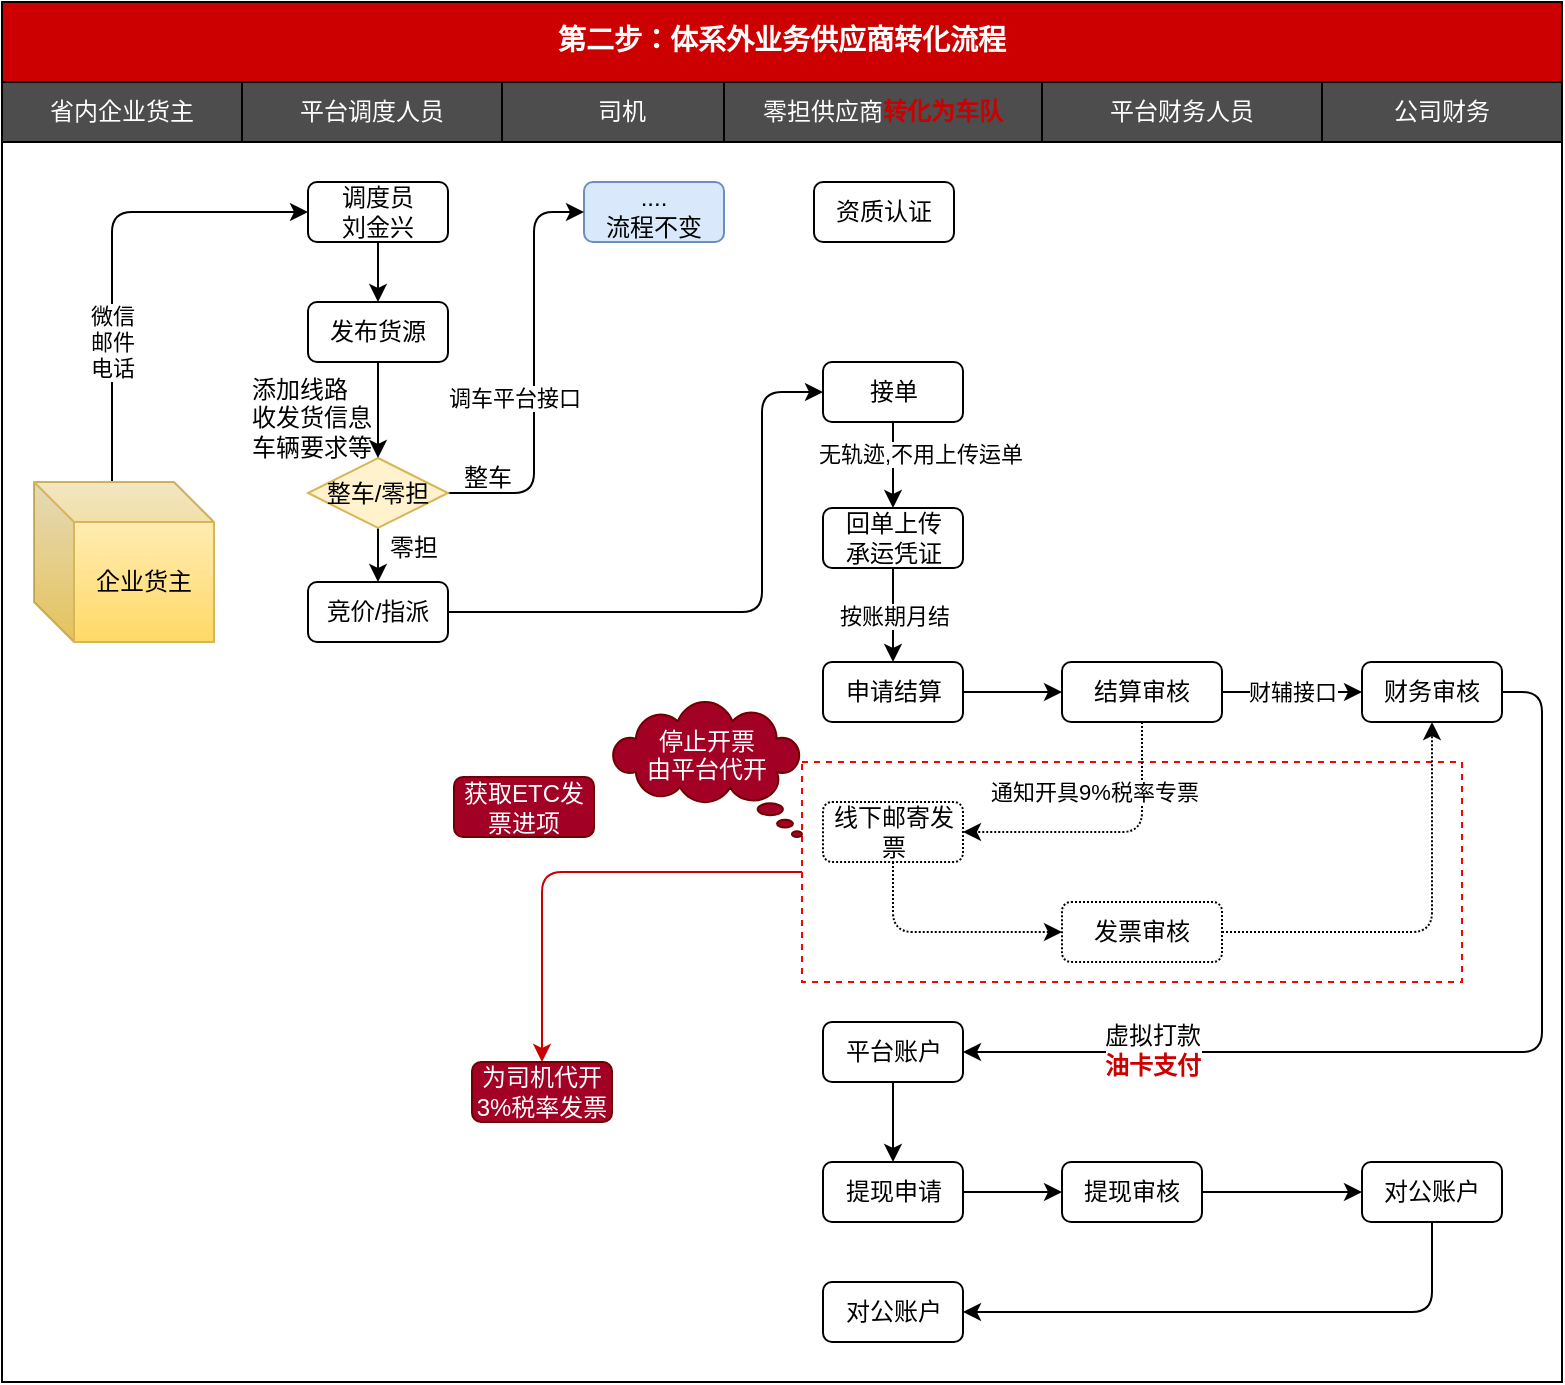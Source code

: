 <mxfile version="12.4.8" type="github">
  <diagram id="8TvubltDARuL_yRG-VaN" name="第 1 页">
    <mxGraphModel dx="854" dy="478" grid="1" gridSize="10" guides="1" tooltips="1" connect="1" arrows="1" fold="1" page="1" pageScale="1" pageWidth="827" pageHeight="1169" math="0" shadow="0">
      <root>
        <mxCell id="0"/>
        <mxCell id="1" parent="0"/>
        <mxCell id="LgR1iDOE375VADutgjRK-57" value="" style="rounded=0;whiteSpace=wrap;html=1;strokeColor=#000000;fillColor=none;" vertex="1" parent="1">
          <mxGeometry x="40" y="120" width="780" height="620" as="geometry"/>
        </mxCell>
        <mxCell id="LgR1iDOE375VADutgjRK-56" style="edgeStyle=orthogonalEdgeStyle;rounded=1;orthogonalLoop=1;jettySize=auto;html=1;strokeColor=#CC0000;" edge="1" parent="1" source="LgR1iDOE375VADutgjRK-50" target="LgR1iDOE375VADutgjRK-55">
          <mxGeometry relative="1" as="geometry"/>
        </mxCell>
        <mxCell id="LgR1iDOE375VADutgjRK-50" value="" style="rounded=0;whiteSpace=wrap;html=1;dashed=1;strokeColor=#FF0000;" vertex="1" parent="1">
          <mxGeometry x="440" y="430" width="330" height="110" as="geometry"/>
        </mxCell>
        <mxCell id="LgR1iDOE375VADutgjRK-1" value="平台调度人员" style="rounded=0;whiteSpace=wrap;html=1;fillColor=#4D4D4D;fontColor=#FFFFFF;" vertex="1" parent="1">
          <mxGeometry x="160" y="90" width="130" height="30" as="geometry"/>
        </mxCell>
        <mxCell id="LgR1iDOE375VADutgjRK-2" value="&lt;span style=&quot;white-space: normal&quot;&gt;司机&lt;/span&gt;" style="rounded=0;whiteSpace=wrap;html=1;fillColor=#4D4D4D;fontColor=#FFFFFF;" vertex="1" parent="1">
          <mxGeometry x="290" y="90" width="120" height="30" as="geometry"/>
        </mxCell>
        <mxCell id="LgR1iDOE375VADutgjRK-3" value="第二步：体系外业务供应商转化流程" style="rounded=0;whiteSpace=wrap;html=1;fillColor=#CC0000;fontColor=#FFFFFF;fontSize=14;fontStyle=1;fontFamily=Courier New;" vertex="1" parent="1">
          <mxGeometry x="40" y="50" width="780" height="40" as="geometry"/>
        </mxCell>
        <mxCell id="LgR1iDOE375VADutgjRK-4" value="微信&lt;br&gt;邮件&lt;br&gt;电话" style="edgeStyle=orthogonalEdgeStyle;rounded=1;jumpStyle=arc;orthogonalLoop=1;jettySize=auto;html=1;entryX=0;entryY=0.5;entryDx=0;entryDy=0;startArrow=none;startFill=0;endArrow=classic;endFill=1;" edge="1" parent="1" source="LgR1iDOE375VADutgjRK-37" target="LgR1iDOE375VADutgjRK-7">
          <mxGeometry x="-0.399" relative="1" as="geometry">
            <mxPoint x="95" y="210" as="sourcePoint"/>
            <Array as="points">
              <mxPoint x="95" y="155"/>
            </Array>
            <mxPoint as="offset"/>
          </mxGeometry>
        </mxCell>
        <mxCell id="LgR1iDOE375VADutgjRK-5" value="省内企业货主" style="rounded=0;whiteSpace=wrap;html=1;fillColor=#4D4D4D;fontColor=#FFFFFF;" vertex="1" parent="1">
          <mxGeometry x="40" y="90" width="120" height="30" as="geometry"/>
        </mxCell>
        <mxCell id="LgR1iDOE375VADutgjRK-6" style="edgeStyle=orthogonalEdgeStyle;rounded=0;orthogonalLoop=1;jettySize=auto;html=1;entryX=0.5;entryY=0;entryDx=0;entryDy=0;" edge="1" parent="1" source="LgR1iDOE375VADutgjRK-7" target="LgR1iDOE375VADutgjRK-22">
          <mxGeometry relative="1" as="geometry"/>
        </mxCell>
        <mxCell id="LgR1iDOE375VADutgjRK-7" value="调度员&lt;br&gt;刘金兴" style="rounded=1;whiteSpace=wrap;html=1;" vertex="1" parent="1">
          <mxGeometry x="193" y="140" width="70" height="30" as="geometry"/>
        </mxCell>
        <mxCell id="LgR1iDOE375VADutgjRK-8" value="零担供应商&lt;b&gt;&lt;font color=&quot;#cc0000&quot;&gt;转化为车队&lt;/font&gt;&lt;/b&gt;" style="rounded=0;whiteSpace=wrap;html=1;fillColor=#4D4D4D;fontColor=#FFFFFF;" vertex="1" parent="1">
          <mxGeometry x="401" y="90" width="159" height="30" as="geometry"/>
        </mxCell>
        <mxCell id="LgR1iDOE375VADutgjRK-9" value="按账期月结" style="edgeStyle=orthogonalEdgeStyle;rounded=1;comic=0;jumpStyle=gap;jumpSize=6;orthogonalLoop=1;jettySize=auto;html=1;shadow=0;exitX=0.5;exitY=1;exitDx=0;exitDy=0;" edge="1" parent="1" source="LgR1iDOE375VADutgjRK-25" target="LgR1iDOE375VADutgjRK-12">
          <mxGeometry relative="1" as="geometry">
            <mxPoint x="761" y="340" as="sourcePoint"/>
          </mxGeometry>
        </mxCell>
        <mxCell id="LgR1iDOE375VADutgjRK-10" value="通知开具9%税率专票" style="edgeStyle=orthogonalEdgeStyle;rounded=1;jumpStyle=arc;orthogonalLoop=1;jettySize=auto;html=1;exitX=0.5;exitY=1;exitDx=0;exitDy=0;entryX=1;entryY=0.5;entryDx=0;entryDy=0;dashed=1;dashPattern=1 1;" edge="1" parent="1" source="LgR1iDOE375VADutgjRK-14" target="LgR1iDOE375VADutgjRK-33">
          <mxGeometry x="0.098" y="-20" relative="1" as="geometry">
            <Array as="points">
              <mxPoint x="610" y="465"/>
            </Array>
            <mxPoint as="offset"/>
          </mxGeometry>
        </mxCell>
        <mxCell id="LgR1iDOE375VADutgjRK-11" style="edgeStyle=orthogonalEdgeStyle;rounded=0;orthogonalLoop=1;jettySize=auto;html=1;entryX=0;entryY=0.5;entryDx=0;entryDy=0;" edge="1" parent="1" source="LgR1iDOE375VADutgjRK-12" target="LgR1iDOE375VADutgjRK-14">
          <mxGeometry relative="1" as="geometry"/>
        </mxCell>
        <mxCell id="LgR1iDOE375VADutgjRK-12" value="申请结算" style="rounded=1;whiteSpace=wrap;html=1;" vertex="1" parent="1">
          <mxGeometry x="450.5" y="380" width="70" height="30" as="geometry"/>
        </mxCell>
        <mxCell id="LgR1iDOE375VADutgjRK-13" value="财辅接口" style="edgeStyle=orthogonalEdgeStyle;rounded=0;orthogonalLoop=1;jettySize=auto;html=1;entryX=0;entryY=0.5;entryDx=0;entryDy=0;" edge="1" parent="1" source="LgR1iDOE375VADutgjRK-14" target="LgR1iDOE375VADutgjRK-34">
          <mxGeometry relative="1" as="geometry"/>
        </mxCell>
        <mxCell id="LgR1iDOE375VADutgjRK-14" value="结算审核" style="rounded=1;whiteSpace=wrap;html=1;" vertex="1" parent="1">
          <mxGeometry x="570" y="380" width="80" height="30" as="geometry"/>
        </mxCell>
        <mxCell id="LgR1iDOE375VADutgjRK-15" value="....&lt;br&gt;流程不变" style="rounded=1;whiteSpace=wrap;html=1;fillColor=#dae8fc;strokeColor=#6c8ebf;" vertex="1" parent="1">
          <mxGeometry x="331" y="140" width="70" height="30" as="geometry"/>
        </mxCell>
        <mxCell id="LgR1iDOE375VADutgjRK-16" style="edgeStyle=orthogonalEdgeStyle;rounded=1;orthogonalLoop=1;jettySize=auto;html=1;entryX=0.5;entryY=1;entryDx=0;entryDy=0;strokeColor=#000000;dashed=1;dashPattern=1 1;" edge="1" parent="1" source="LgR1iDOE375VADutgjRK-17" target="LgR1iDOE375VADutgjRK-34">
          <mxGeometry relative="1" as="geometry"/>
        </mxCell>
        <mxCell id="LgR1iDOE375VADutgjRK-17" value="发票审核" style="rounded=1;whiteSpace=wrap;html=1;dashed=1;dashPattern=1 1;" vertex="1" parent="1">
          <mxGeometry x="570" y="500" width="80" height="30" as="geometry"/>
        </mxCell>
        <mxCell id="LgR1iDOE375VADutgjRK-18" value="调车平台接口" style="edgeStyle=orthogonalEdgeStyle;rounded=1;orthogonalLoop=1;jettySize=auto;html=1;entryX=0;entryY=0.5;entryDx=0;entryDy=0;exitX=1;exitY=0.5;exitDx=0;exitDy=0;" edge="1" parent="1" source="LgR1iDOE375VADutgjRK-20" target="LgR1iDOE375VADutgjRK-15">
          <mxGeometry x="-0.134" y="10" relative="1" as="geometry">
            <mxPoint x="331" y="153" as="targetPoint"/>
            <Array as="points">
              <mxPoint x="306" y="296"/>
              <mxPoint x="306" y="155"/>
            </Array>
            <mxPoint as="offset"/>
          </mxGeometry>
        </mxCell>
        <mxCell id="LgR1iDOE375VADutgjRK-19" style="edgeStyle=orthogonalEdgeStyle;rounded=1;jumpStyle=arc;orthogonalLoop=1;jettySize=auto;html=1;entryX=0.5;entryY=0;entryDx=0;entryDy=0;" edge="1" parent="1" source="LgR1iDOE375VADutgjRK-20" target="LgR1iDOE375VADutgjRK-31">
          <mxGeometry relative="1" as="geometry"/>
        </mxCell>
        <mxCell id="LgR1iDOE375VADutgjRK-20" value="整车/零担" style="rhombus;whiteSpace=wrap;html=1;strokeColor=#d6b656;fillColor=#fff2cc;" vertex="1" parent="1">
          <mxGeometry x="193" y="278" width="70" height="35" as="geometry"/>
        </mxCell>
        <mxCell id="LgR1iDOE375VADutgjRK-21" style="edgeStyle=orthogonalEdgeStyle;rounded=0;orthogonalLoop=1;jettySize=auto;html=1;entryX=0.5;entryY=0;entryDx=0;entryDy=0;" edge="1" parent="1" source="LgR1iDOE375VADutgjRK-22" target="LgR1iDOE375VADutgjRK-20">
          <mxGeometry relative="1" as="geometry"/>
        </mxCell>
        <mxCell id="LgR1iDOE375VADutgjRK-22" value="发布货源" style="rounded=1;whiteSpace=wrap;html=1;" vertex="1" parent="1">
          <mxGeometry x="193" y="200" width="70" height="30" as="geometry"/>
        </mxCell>
        <mxCell id="LgR1iDOE375VADutgjRK-23" value="整车" style="text;html=1;strokeColor=none;fillColor=none;align=center;verticalAlign=middle;whiteSpace=wrap;rounded=0;" vertex="1" parent="1">
          <mxGeometry x="263" y="278" width="40" height="20" as="geometry"/>
        </mxCell>
        <mxCell id="LgR1iDOE375VADutgjRK-24" value="添加线路&lt;br&gt;收发货信息&lt;br&gt;车辆要求等" style="text;html=1;" vertex="1" parent="1">
          <mxGeometry x="163" y="230" width="60" height="30" as="geometry"/>
        </mxCell>
        <mxCell id="LgR1iDOE375VADutgjRK-25" value="回单上传&lt;br&gt;承运凭证" style="rounded=1;whiteSpace=wrap;html=1;" vertex="1" parent="1">
          <mxGeometry x="450.5" y="303" width="70" height="30" as="geometry"/>
        </mxCell>
        <mxCell id="LgR1iDOE375VADutgjRK-26" value="无轨迹,不用上传运单" style="edgeStyle=orthogonalEdgeStyle;rounded=1;orthogonalLoop=1;jettySize=auto;html=1;entryX=0.5;entryY=0;entryDx=0;entryDy=0;" edge="1" parent="1" source="LgR1iDOE375VADutgjRK-27" target="LgR1iDOE375VADutgjRK-25">
          <mxGeometry x="-0.283" y="13" relative="1" as="geometry">
            <mxPoint as="offset"/>
          </mxGeometry>
        </mxCell>
        <mxCell id="LgR1iDOE375VADutgjRK-27" value="接单" style="rounded=1;whiteSpace=wrap;html=1;" vertex="1" parent="1">
          <mxGeometry x="450.5" y="230" width="70" height="30" as="geometry"/>
        </mxCell>
        <mxCell id="LgR1iDOE375VADutgjRK-28" value="零担" style="text;html=1;strokeColor=none;fillColor=none;align=center;verticalAlign=middle;whiteSpace=wrap;rounded=0;" vertex="1" parent="1">
          <mxGeometry x="226" y="313" width="40" height="20" as="geometry"/>
        </mxCell>
        <mxCell id="LgR1iDOE375VADutgjRK-29" value="平台财务人员" style="rounded=0;whiteSpace=wrap;html=1;fillColor=#4D4D4D;fontColor=#FFFFFF;" vertex="1" parent="1">
          <mxGeometry x="560" y="90" width="140" height="30" as="geometry"/>
        </mxCell>
        <mxCell id="LgR1iDOE375VADutgjRK-30" style="edgeStyle=orthogonalEdgeStyle;rounded=1;jumpStyle=arc;orthogonalLoop=1;jettySize=auto;html=1;entryX=0;entryY=0.5;entryDx=0;entryDy=0;startArrow=none;startFill=0;exitX=1;exitY=0.5;exitDx=0;exitDy=0;" edge="1" parent="1" source="LgR1iDOE375VADutgjRK-31" target="LgR1iDOE375VADutgjRK-27">
          <mxGeometry relative="1" as="geometry">
            <Array as="points">
              <mxPoint x="420" y="355"/>
              <mxPoint x="420" y="245"/>
            </Array>
          </mxGeometry>
        </mxCell>
        <mxCell id="LgR1iDOE375VADutgjRK-31" value="竞价/指派" style="rounded=1;whiteSpace=wrap;html=1;" vertex="1" parent="1">
          <mxGeometry x="193" y="340" width="70" height="30" as="geometry"/>
        </mxCell>
        <mxCell id="LgR1iDOE375VADutgjRK-32" style="edgeStyle=orthogonalEdgeStyle;rounded=1;jumpStyle=arc;orthogonalLoop=1;jettySize=auto;html=1;entryX=0;entryY=0.5;entryDx=0;entryDy=0;exitX=0.5;exitY=1;exitDx=0;exitDy=0;dashed=1;dashPattern=1 1;" edge="1" parent="1" source="LgR1iDOE375VADutgjRK-33" target="LgR1iDOE375VADutgjRK-17">
          <mxGeometry relative="1" as="geometry">
            <mxPoint x="675" y="538" as="sourcePoint"/>
            <Array as="points">
              <mxPoint x="486" y="515"/>
            </Array>
          </mxGeometry>
        </mxCell>
        <mxCell id="LgR1iDOE375VADutgjRK-33" value="线下邮寄发票" style="rounded=1;whiteSpace=wrap;html=1;dashed=1;dashPattern=1 1;" vertex="1" parent="1">
          <mxGeometry x="450.5" y="450" width="70" height="30" as="geometry"/>
        </mxCell>
        <mxCell id="LgR1iDOE375VADutgjRK-40" style="edgeStyle=orthogonalEdgeStyle;rounded=1;orthogonalLoop=1;jettySize=auto;html=1;entryX=1;entryY=0.5;entryDx=0;entryDy=0;strokeColor=#000000;exitX=1;exitY=0.5;exitDx=0;exitDy=0;" edge="1" parent="1" source="LgR1iDOE375VADutgjRK-34" target="LgR1iDOE375VADutgjRK-39">
          <mxGeometry relative="1" as="geometry"/>
        </mxCell>
        <mxCell id="LgR1iDOE375VADutgjRK-41" value="虚拟打款&lt;br&gt;&lt;font color=&quot;#cc0000&quot;&gt;&lt;b&gt;油卡支付&lt;/b&gt;&lt;/font&gt;" style="text;html=1;align=center;verticalAlign=middle;resizable=0;points=[];labelBackgroundColor=#ffffff;" vertex="1" connectable="0" parent="LgR1iDOE375VADutgjRK-40">
          <mxGeometry x="0.616" y="-1" relative="1" as="geometry">
            <mxPoint as="offset"/>
          </mxGeometry>
        </mxCell>
        <mxCell id="LgR1iDOE375VADutgjRK-34" value="财务审核" style="rounded=1;whiteSpace=wrap;html=1;" vertex="1" parent="1">
          <mxGeometry x="720" y="380" width="70" height="30" as="geometry"/>
        </mxCell>
        <mxCell id="LgR1iDOE375VADutgjRK-35" value="公司财务" style="rounded=0;whiteSpace=wrap;html=1;fillColor=#4D4D4D;fontColor=#FFFFFF;" vertex="1" parent="1">
          <mxGeometry x="700" y="90" width="120" height="30" as="geometry"/>
        </mxCell>
        <mxCell id="LgR1iDOE375VADutgjRK-36" style="edgeStyle=orthogonalEdgeStyle;rounded=1;jumpStyle=arc;orthogonalLoop=1;jettySize=auto;html=1;exitX=0.5;exitY=1;exitDx=0;exitDy=0;" edge="1" parent="1" source="LgR1iDOE375VADutgjRK-24" target="LgR1iDOE375VADutgjRK-24">
          <mxGeometry relative="1" as="geometry"/>
        </mxCell>
        <mxCell id="LgR1iDOE375VADutgjRK-37" value="企业货主" style="shape=cube;whiteSpace=wrap;html=1;boundedLbl=1;backgroundOutline=1;darkOpacity=0.05;darkOpacity2=0.1;strokeColor=#d6b656;fillColor=#fff2cc;gradientColor=#ffd966;" vertex="1" parent="1">
          <mxGeometry x="56" y="290" width="90" height="80" as="geometry"/>
        </mxCell>
        <mxCell id="LgR1iDOE375VADutgjRK-38" value="资质认证" style="rounded=1;whiteSpace=wrap;html=1;" vertex="1" parent="1">
          <mxGeometry x="446" y="140" width="70" height="30" as="geometry"/>
        </mxCell>
        <mxCell id="LgR1iDOE375VADutgjRK-43" style="edgeStyle=orthogonalEdgeStyle;rounded=1;orthogonalLoop=1;jettySize=auto;html=1;strokeColor=#000000;" edge="1" parent="1" source="LgR1iDOE375VADutgjRK-39" target="LgR1iDOE375VADutgjRK-42">
          <mxGeometry relative="1" as="geometry"/>
        </mxCell>
        <mxCell id="LgR1iDOE375VADutgjRK-39" value="平台账户" style="rounded=1;whiteSpace=wrap;html=1;" vertex="1" parent="1">
          <mxGeometry x="450.5" y="560" width="70" height="30" as="geometry"/>
        </mxCell>
        <mxCell id="LgR1iDOE375VADutgjRK-45" style="edgeStyle=orthogonalEdgeStyle;rounded=1;orthogonalLoop=1;jettySize=auto;html=1;entryX=0;entryY=0.5;entryDx=0;entryDy=0;strokeColor=#000000;" edge="1" parent="1" source="LgR1iDOE375VADutgjRK-42" target="LgR1iDOE375VADutgjRK-44">
          <mxGeometry relative="1" as="geometry"/>
        </mxCell>
        <mxCell id="LgR1iDOE375VADutgjRK-42" value="提现申请" style="rounded=1;whiteSpace=wrap;html=1;" vertex="1" parent="1">
          <mxGeometry x="450.5" y="630" width="70" height="30" as="geometry"/>
        </mxCell>
        <mxCell id="LgR1iDOE375VADutgjRK-47" value="" style="edgeStyle=orthogonalEdgeStyle;rounded=1;orthogonalLoop=1;jettySize=auto;html=1;strokeColor=#000000;" edge="1" parent="1" source="LgR1iDOE375VADutgjRK-44" target="LgR1iDOE375VADutgjRK-46">
          <mxGeometry relative="1" as="geometry"/>
        </mxCell>
        <mxCell id="LgR1iDOE375VADutgjRK-44" value="提现审核" style="rounded=1;whiteSpace=wrap;html=1;" vertex="1" parent="1">
          <mxGeometry x="570" y="630" width="70" height="30" as="geometry"/>
        </mxCell>
        <mxCell id="LgR1iDOE375VADutgjRK-49" style="edgeStyle=orthogonalEdgeStyle;rounded=1;orthogonalLoop=1;jettySize=auto;html=1;entryX=1;entryY=0.5;entryDx=0;entryDy=0;strokeColor=#000000;" edge="1" parent="1" source="LgR1iDOE375VADutgjRK-46" target="LgR1iDOE375VADutgjRK-48">
          <mxGeometry relative="1" as="geometry">
            <Array as="points">
              <mxPoint x="755" y="705"/>
            </Array>
          </mxGeometry>
        </mxCell>
        <mxCell id="LgR1iDOE375VADutgjRK-46" value="对公账户" style="rounded=1;whiteSpace=wrap;html=1;" vertex="1" parent="1">
          <mxGeometry x="720" y="630" width="70" height="30" as="geometry"/>
        </mxCell>
        <mxCell id="LgR1iDOE375VADutgjRK-48" value="对公账户" style="rounded=1;whiteSpace=wrap;html=1;" vertex="1" parent="1">
          <mxGeometry x="450.5" y="690" width="70" height="30" as="geometry"/>
        </mxCell>
        <mxCell id="LgR1iDOE375VADutgjRK-54" value="停止开票&lt;br&gt;由平台代开&lt;br&gt;&amp;nbsp;" style="whiteSpace=wrap;html=1;shape=mxgraph.basic.cloud_callout;strokeColor=#6F0000;flipH=1;flipV=0;fillColor=#a20025;fontColor=#ffffff;" vertex="1" parent="1">
          <mxGeometry x="345" y="400" width="95" height="67.5" as="geometry"/>
        </mxCell>
        <mxCell id="LgR1iDOE375VADutgjRK-55" value="为司机代开3%税率发票" style="rounded=1;whiteSpace=wrap;html=1;fillColor=#a20025;strokeColor=#6F0000;fontColor=#ffffff;" vertex="1" parent="1">
          <mxGeometry x="275" y="580" width="70" height="30" as="geometry"/>
        </mxCell>
        <mxCell id="LgR1iDOE375VADutgjRK-59" value="获取ETC发票进项" style="rounded=1;whiteSpace=wrap;html=1;fillColor=#a20025;strokeColor=#6F0000;fontColor=#ffffff;" vertex="1" parent="1">
          <mxGeometry x="266" y="437.5" width="70" height="30" as="geometry"/>
        </mxCell>
      </root>
    </mxGraphModel>
  </diagram>
</mxfile>
